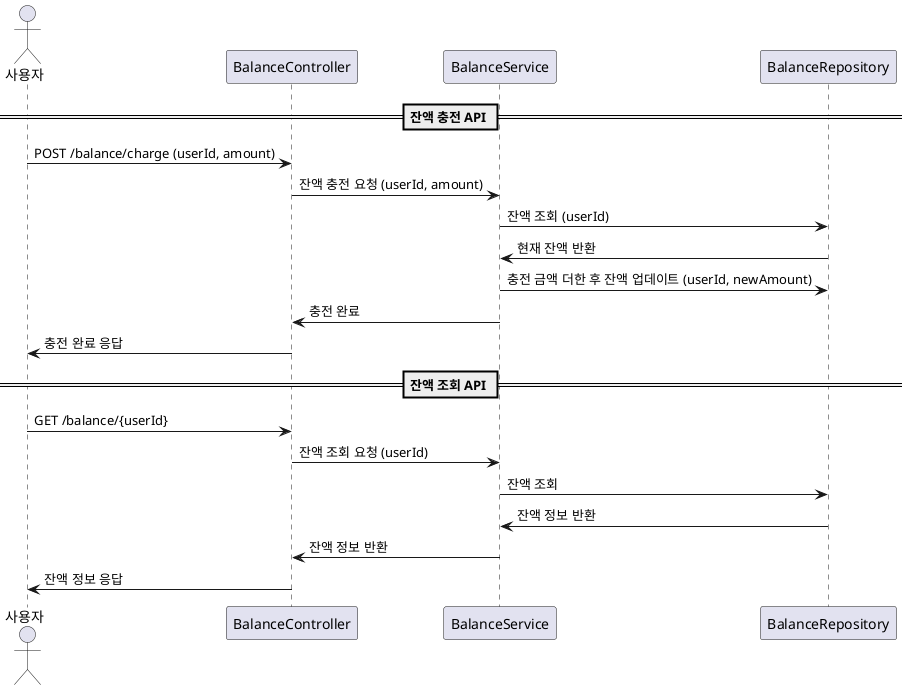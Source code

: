 @startuml

actor 사용자
participant "BalanceController"
participant "BalanceService"
participant "BalanceRepository"

== 잔액 충전 API ==
사용자 -> BalanceController : POST /balance/charge (userId, amount)
BalanceController -> BalanceService : 잔액 충전 요청 (userId, amount)

BalanceService -> BalanceRepository : 잔액 조회 (userId)
BalanceRepository -> BalanceService : 현재 잔액 반환

BalanceService -> BalanceRepository : 충전 금액 더한 후 잔액 업데이트 (userId, newAmount)
BalanceService -> BalanceController : 충전 완료

BalanceController -> 사용자 : 충전 완료 응답

== 잔액 조회 API ==
사용자 -> BalanceController : GET /balance/{userId}
BalanceController -> BalanceService : 잔액 조회 요청 (userId)
BalanceService -> BalanceRepository : 잔액 조회
BalanceRepository -> BalanceService : 잔액 정보 반환
BalanceService -> BalanceController : 잔액 정보 반환
BalanceController -> 사용자 : 잔액 정보 응답

@enduml
